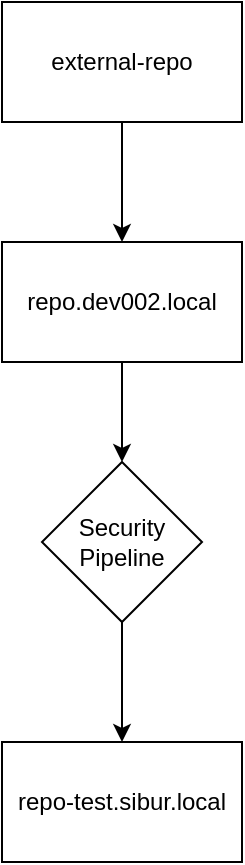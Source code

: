 <mxfile version="21.0.6" type="github">
  <diagram id="prtHgNgQTEPvFCAcTncT" name="Page-1">
    <mxGraphModel dx="932" dy="521" grid="1" gridSize="10" guides="1" tooltips="1" connect="1" arrows="1" fold="1" page="1" pageScale="1" pageWidth="827" pageHeight="1169" math="0" shadow="0">
      <root>
        <mxCell id="0" />
        <mxCell id="1" parent="0" />
        <mxCell id="cPLoAJOtBtmf6qoArx0l-1" value="repo-test.sibur.local" style="rounded=0;whiteSpace=wrap;html=1;" vertex="1" parent="1">
          <mxGeometry x="410" y="480" width="120" height="60" as="geometry" />
        </mxCell>
        <mxCell id="cPLoAJOtBtmf6qoArx0l-2" value="repo.dev002.local" style="rounded=0;whiteSpace=wrap;html=1;" vertex="1" parent="1">
          <mxGeometry x="410" y="230" width="120" height="60" as="geometry" />
        </mxCell>
        <mxCell id="cPLoAJOtBtmf6qoArx0l-3" value="external-repo" style="rounded=0;whiteSpace=wrap;html=1;" vertex="1" parent="1">
          <mxGeometry x="410" y="110" width="120" height="60" as="geometry" />
        </mxCell>
        <mxCell id="cPLoAJOtBtmf6qoArx0l-4" value="" style="endArrow=classic;html=1;rounded=0;exitX=0.5;exitY=1;exitDx=0;exitDy=0;" edge="1" parent="1" source="cPLoAJOtBtmf6qoArx0l-3">
          <mxGeometry width="50" height="50" relative="1" as="geometry">
            <mxPoint x="270" y="540" as="sourcePoint" />
            <mxPoint x="470" y="230" as="targetPoint" />
          </mxGeometry>
        </mxCell>
        <mxCell id="cPLoAJOtBtmf6qoArx0l-5" value="" style="endArrow=classic;html=1;rounded=0;entryX=0.5;entryY=0;entryDx=0;entryDy=0;exitX=0.5;exitY=1;exitDx=0;exitDy=0;" edge="1" parent="1" source="cPLoAJOtBtmf6qoArx0l-2" target="cPLoAJOtBtmf6qoArx0l-6">
          <mxGeometry width="50" height="50" relative="1" as="geometry">
            <mxPoint x="430" y="330" as="sourcePoint" />
            <mxPoint x="430" y="260" as="targetPoint" />
          </mxGeometry>
        </mxCell>
        <mxCell id="cPLoAJOtBtmf6qoArx0l-6" value="Security Pipeline" style="rhombus;whiteSpace=wrap;html=1;" vertex="1" parent="1">
          <mxGeometry x="430" y="340" width="80" height="80" as="geometry" />
        </mxCell>
        <mxCell id="cPLoAJOtBtmf6qoArx0l-7" value="" style="endArrow=classic;html=1;rounded=0;entryX=0.5;entryY=0;entryDx=0;entryDy=0;exitX=0.5;exitY=1;exitDx=0;exitDy=0;" edge="1" parent="1" source="cPLoAJOtBtmf6qoArx0l-6" target="cPLoAJOtBtmf6qoArx0l-1">
          <mxGeometry width="50" height="50" relative="1" as="geometry">
            <mxPoint x="269.86" y="190" as="sourcePoint" />
            <mxPoint x="269.86" y="120" as="targetPoint" />
          </mxGeometry>
        </mxCell>
      </root>
    </mxGraphModel>
  </diagram>
</mxfile>
